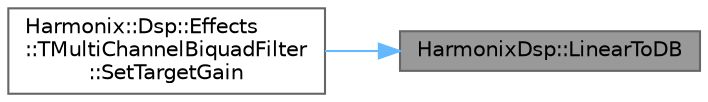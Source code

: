 digraph "HarmonixDsp::LinearToDB"
{
 // INTERACTIVE_SVG=YES
 // LATEX_PDF_SIZE
  bgcolor="transparent";
  edge [fontname=Helvetica,fontsize=10,labelfontname=Helvetica,labelfontsize=10];
  node [fontname=Helvetica,fontsize=10,shape=box,height=0.2,width=0.4];
  rankdir="RL";
  Node1 [id="Node000001",label="HarmonixDsp::LinearToDB",height=0.2,width=0.4,color="gray40", fillcolor="grey60", style="filled", fontcolor="black",tooltip=" "];
  Node1 -> Node2 [id="edge1_Node000001_Node000002",dir="back",color="steelblue1",style="solid",tooltip=" "];
  Node2 [id="Node000002",label="Harmonix::Dsp::Effects\l::TMultiChannelBiquadFilter\l::SetTargetGain",height=0.2,width=0.4,color="grey40", fillcolor="white", style="filled",URL="$d7/d6b/classHarmonix_1_1Dsp_1_1Effects_1_1TMultiChannelBiquadFilter.html#aa13f68ae49edb26313b25371e17325d0",tooltip=" "];
}
